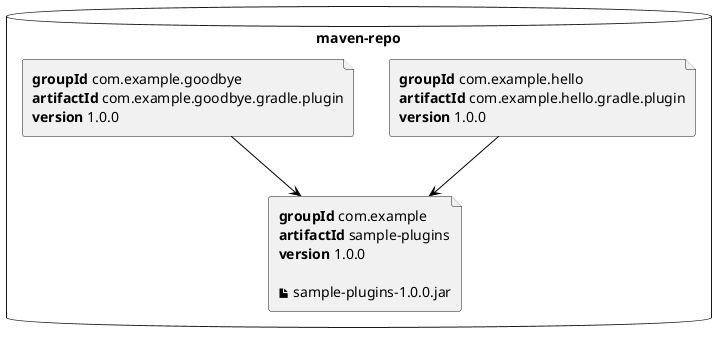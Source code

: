 @startuml

skinparam monochrome true
skinparam component {
    BackgroundColor white
    BorderColor Black
	ArrowColor Black
}

database "maven-repo" {
  file "<b>groupId</b> com.example.hello\n<b>artifactId</b> com.example.hello.gradle.plugin\n<b>version</b> 1.0.0" as marker1
  file "<b>groupId</b> com.example.goodbye\n<b>artifactId</b> com.example.goodbye.gradle.plugin\n<b>version</b> 1.0.0" as marker2

  file "<b>groupId</b> com.example\n<b>artifactId</b> sample-plugins\n<b>version</b> 1.0.0\n\n<&file> sample-plugins-1.0.0.jar" as main

  marker1 --> main
  marker2 --> main
}

@enduml
